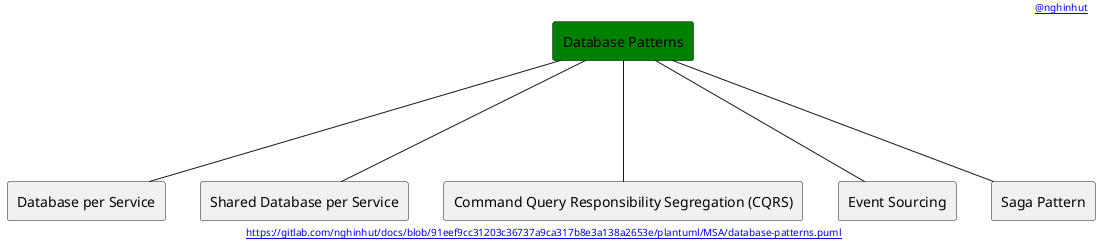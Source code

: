 @startuml
'-----START auto generated metadata please keep comment here to allow auto update-----
'-----DON'T EDIT THIS SECTION, INSTEAD RE-RUN prebuild.sh TO UPDATE-----
header [[https://www.nghinhut.dev?from=http%5C%3A%5C%2F%5C%2Fwww%5C.plantuml%5C.com%5C%2Fplantuml%5C%2Fproxy%3Ffmt%3Dsvg%5C%26src%3Dhttps%5C%3A%5C%2F%5C%2Fgitlab%5C.com%5C%2Fnghinhut%5C%2Fdocs%5C%2Fraw%5C%2F91eef9cc31203c36737a9ca317b8e3a138a2653e%5C%2Fplantuml%5C%2FMSA%5C%2Fdatabase-patterns%5C.puml%0A @nghinhut]]
footer [[http://www.plantuml.com/plantuml/proxy?fmt=svg&src=https://gitlab.com/nghinhut/docs/raw/91eef9cc31203c36737a9ca317b8e3a138a2653e/plantuml/MSA/database-patterns.puml https://gitlab.com/nghinhut/docs/blob/91eef9cc31203c36737a9ca317b8e3a138a2653e/plantuml/MSA/database-patterns.puml]]
'-----END auto generated metadata please keep comment here to allow auto update-----

rectangle "Database Patterns" as Database #green

rectangle "Database per Service" as DatabaseP1
rectangle "Shared Database per Service" as DatabaseP2
rectangle "Command Query Responsibility Segregation (CQRS)" as DatabaseP3
rectangle "Event Sourcing" as DatabaseP4
rectangle "Saga Pattern" as DatabaseP5
Database --- DatabaseP1
Database --- DatabaseP2
Database --- DatabaseP3
Database --- DatabaseP4
Database --- DatabaseP5
@enduml